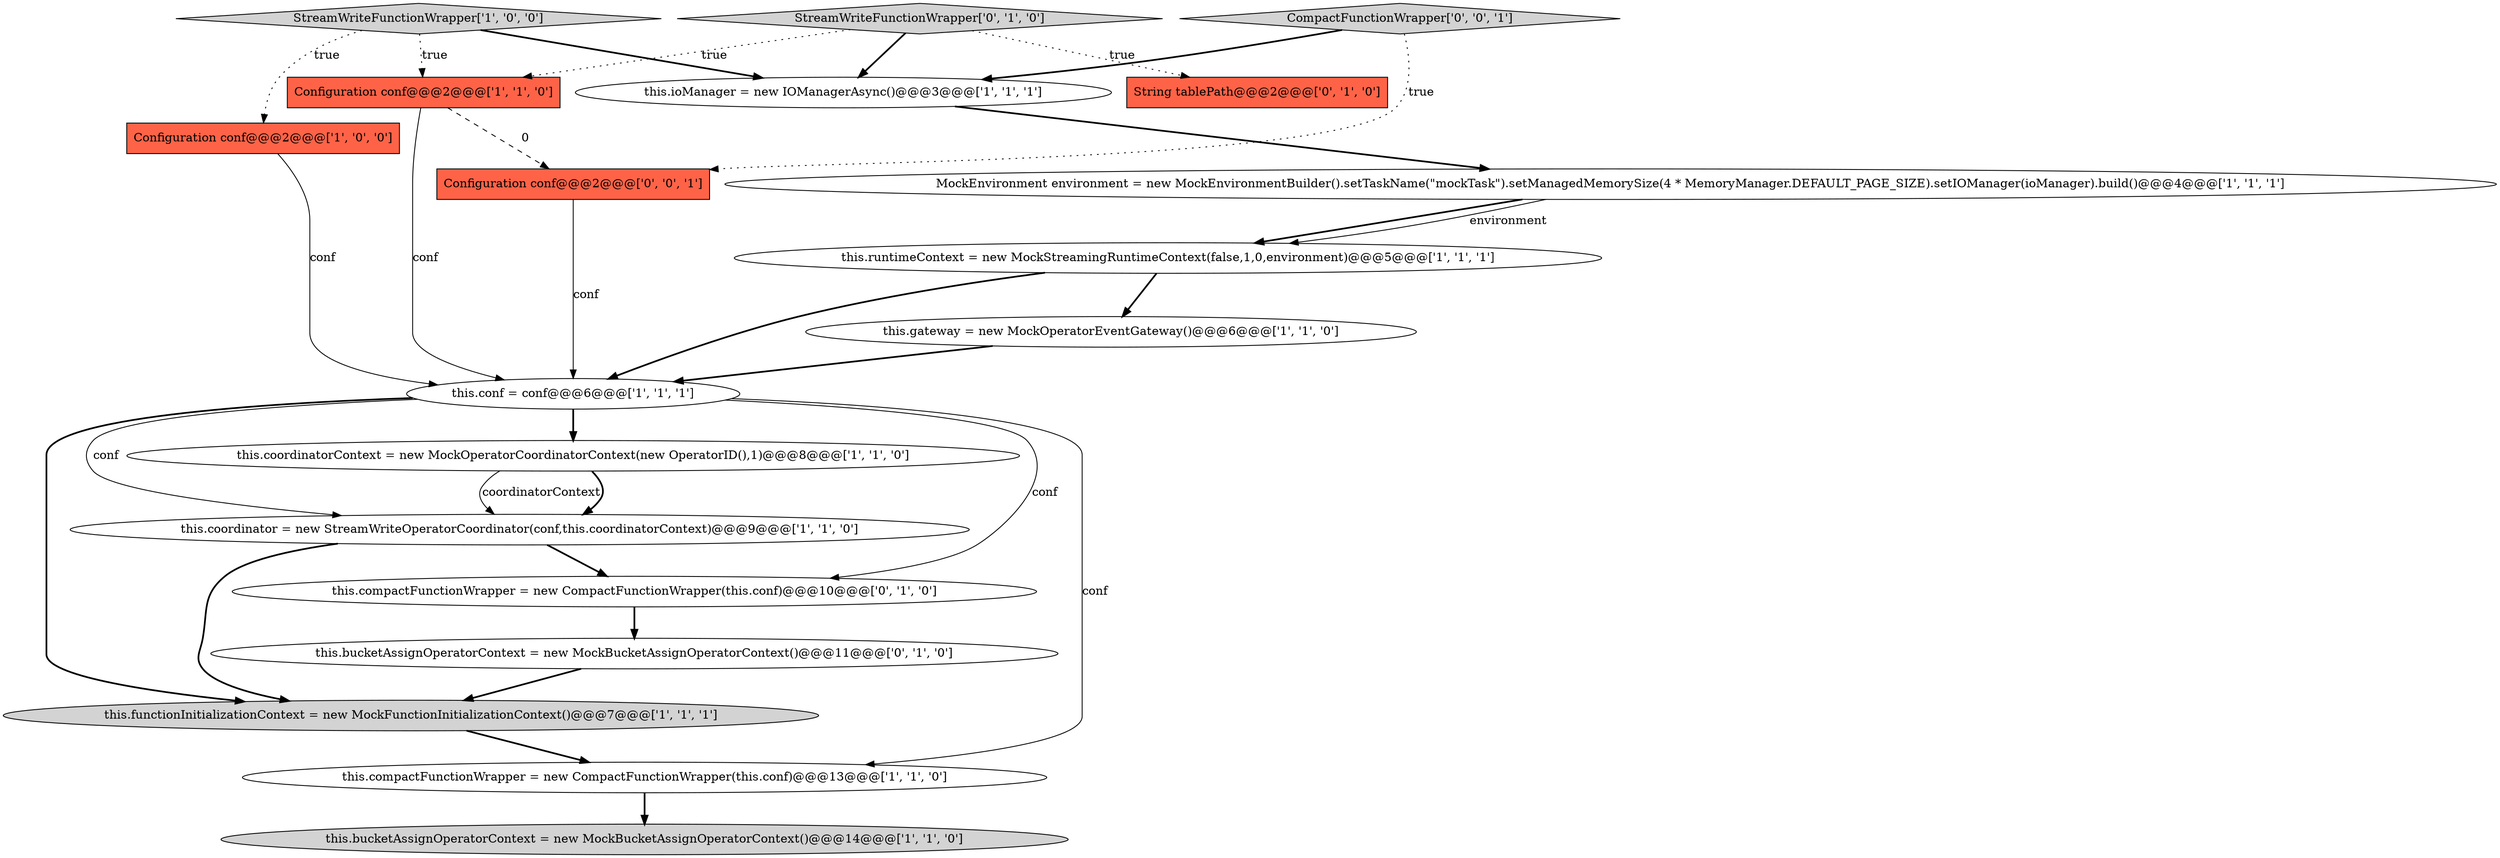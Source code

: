 digraph {
7 [style = filled, label = "MockEnvironment environment = new MockEnvironmentBuilder().setTaskName(\"mockTask\").setManagedMemorySize(4 * MemoryManager.DEFAULT_PAGE_SIZE).setIOManager(ioManager).build()@@@4@@@['1', '1', '1']", fillcolor = white, shape = ellipse image = "AAA0AAABBB1BBB"];
3 [style = filled, label = "StreamWriteFunctionWrapper['1', '0', '0']", fillcolor = lightgray, shape = diamond image = "AAA0AAABBB1BBB"];
2 [style = filled, label = "this.compactFunctionWrapper = new CompactFunctionWrapper(this.conf)@@@13@@@['1', '1', '0']", fillcolor = white, shape = ellipse image = "AAA0AAABBB1BBB"];
4 [style = filled, label = "this.functionInitializationContext = new MockFunctionInitializationContext()@@@7@@@['1', '1', '1']", fillcolor = lightgray, shape = ellipse image = "AAA0AAABBB1BBB"];
8 [style = filled, label = "Configuration conf@@@2@@@['1', '1', '0']", fillcolor = tomato, shape = box image = "AAA0AAABBB1BBB"];
16 [style = filled, label = "String tablePath@@@2@@@['0', '1', '0']", fillcolor = tomato, shape = box image = "AAA0AAABBB2BBB"];
5 [style = filled, label = "this.gateway = new MockOperatorEventGateway()@@@6@@@['1', '1', '0']", fillcolor = white, shape = ellipse image = "AAA0AAABBB1BBB"];
6 [style = filled, label = "Configuration conf@@@2@@@['1', '0', '0']", fillcolor = tomato, shape = box image = "AAA0AAABBB1BBB"];
18 [style = filled, label = "CompactFunctionWrapper['0', '0', '1']", fillcolor = lightgray, shape = diamond image = "AAA0AAABBB3BBB"];
9 [style = filled, label = "this.coordinatorContext = new MockOperatorCoordinatorContext(new OperatorID(),1)@@@8@@@['1', '1', '0']", fillcolor = white, shape = ellipse image = "AAA0AAABBB1BBB"];
15 [style = filled, label = "this.bucketAssignOperatorContext = new MockBucketAssignOperatorContext()@@@11@@@['0', '1', '0']", fillcolor = white, shape = ellipse image = "AAA1AAABBB2BBB"];
10 [style = filled, label = "this.runtimeContext = new MockStreamingRuntimeContext(false,1,0,environment)@@@5@@@['1', '1', '1']", fillcolor = white, shape = ellipse image = "AAA0AAABBB1BBB"];
11 [style = filled, label = "this.conf = conf@@@6@@@['1', '1', '1']", fillcolor = white, shape = ellipse image = "AAA0AAABBB1BBB"];
12 [style = filled, label = "this.coordinator = new StreamWriteOperatorCoordinator(conf,this.coordinatorContext)@@@9@@@['1', '1', '0']", fillcolor = white, shape = ellipse image = "AAA0AAABBB1BBB"];
13 [style = filled, label = "this.compactFunctionWrapper = new CompactFunctionWrapper(this.conf)@@@10@@@['0', '1', '0']", fillcolor = white, shape = ellipse image = "AAA1AAABBB2BBB"];
17 [style = filled, label = "Configuration conf@@@2@@@['0', '0', '1']", fillcolor = tomato, shape = box image = "AAA0AAABBB3BBB"];
0 [style = filled, label = "this.ioManager = new IOManagerAsync()@@@3@@@['1', '1', '1']", fillcolor = white, shape = ellipse image = "AAA0AAABBB1BBB"];
14 [style = filled, label = "StreamWriteFunctionWrapper['0', '1', '0']", fillcolor = lightgray, shape = diamond image = "AAA0AAABBB2BBB"];
1 [style = filled, label = "this.bucketAssignOperatorContext = new MockBucketAssignOperatorContext()@@@14@@@['1', '1', '0']", fillcolor = lightgray, shape = ellipse image = "AAA0AAABBB1BBB"];
17->11 [style = solid, label="conf"];
13->15 [style = bold, label=""];
11->4 [style = bold, label=""];
11->2 [style = solid, label="conf"];
7->10 [style = bold, label=""];
0->7 [style = bold, label=""];
12->4 [style = bold, label=""];
15->4 [style = bold, label=""];
14->16 [style = dotted, label="true"];
3->8 [style = dotted, label="true"];
14->8 [style = dotted, label="true"];
11->9 [style = bold, label=""];
7->10 [style = solid, label="environment"];
14->0 [style = bold, label=""];
10->11 [style = bold, label=""];
6->11 [style = solid, label="conf"];
4->2 [style = bold, label=""];
12->13 [style = bold, label=""];
9->12 [style = solid, label="coordinatorContext"];
18->17 [style = dotted, label="true"];
5->11 [style = bold, label=""];
3->0 [style = bold, label=""];
2->1 [style = bold, label=""];
3->6 [style = dotted, label="true"];
11->12 [style = solid, label="conf"];
8->11 [style = solid, label="conf"];
11->13 [style = solid, label="conf"];
8->17 [style = dashed, label="0"];
10->5 [style = bold, label=""];
9->12 [style = bold, label=""];
18->0 [style = bold, label=""];
}
